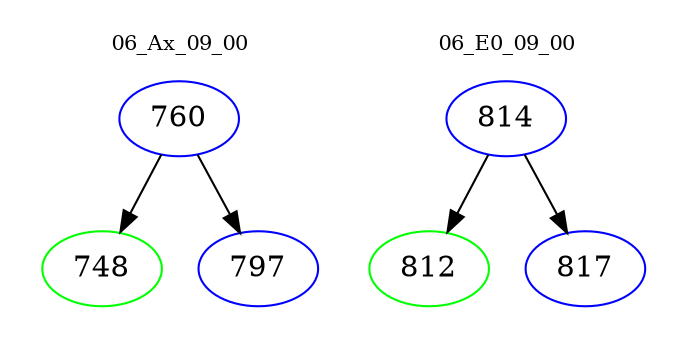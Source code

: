 digraph{
subgraph cluster_0 {
color = white
label = "06_Ax_09_00";
fontsize=10;
T0_760 [label="760", color="blue"]
T0_760 -> T0_748 [color="black"]
T0_748 [label="748", color="green"]
T0_760 -> T0_797 [color="black"]
T0_797 [label="797", color="blue"]
}
subgraph cluster_1 {
color = white
label = "06_E0_09_00";
fontsize=10;
T1_814 [label="814", color="blue"]
T1_814 -> T1_812 [color="black"]
T1_812 [label="812", color="green"]
T1_814 -> T1_817 [color="black"]
T1_817 [label="817", color="blue"]
}
}
